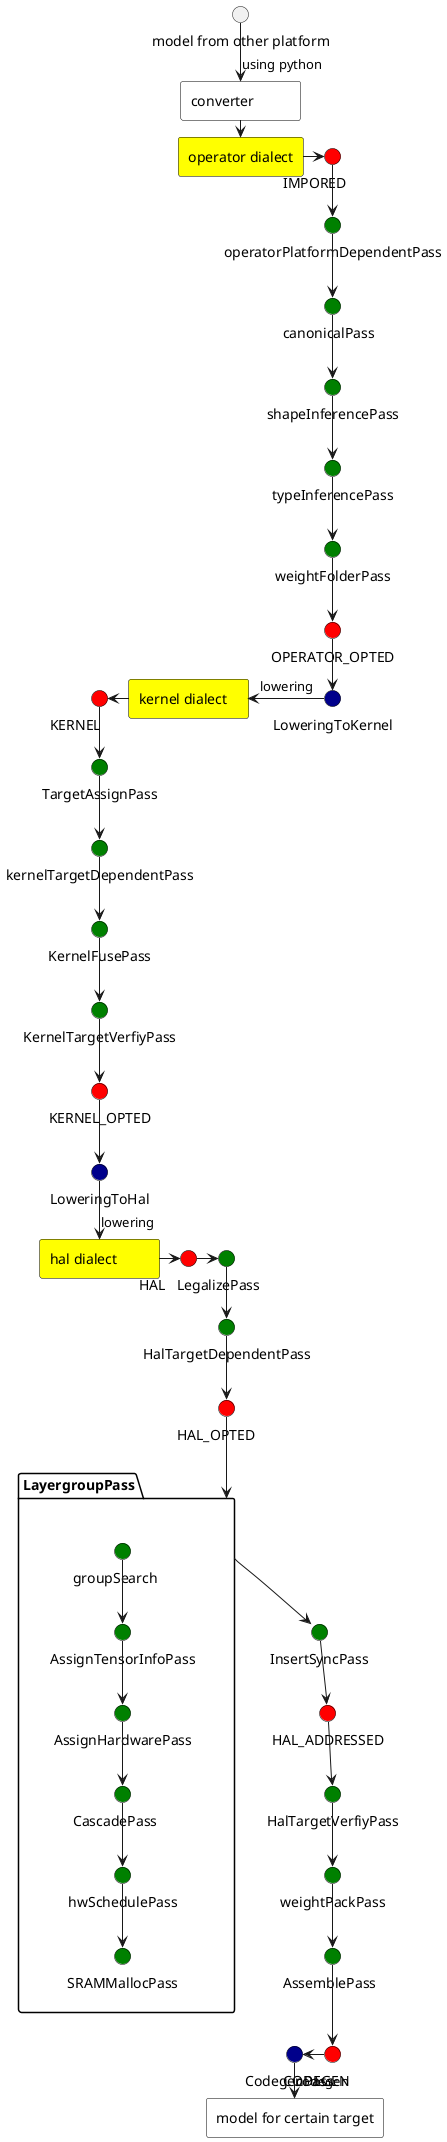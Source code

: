 @startuml
!define RECTANGLE class

skinparam stereotypeDisplay none

hide stereotype
skinparam minClassWidth 100
skinparam nodesep 20
skinparam ranksep 5
'skinparam packageStyle rectangle
'skinparam linetype ortho
'skinparam arrowThickness 1


skinparam rectangle {
    BackgroundColor White
    BorderColor Black
}

skinparam rectangle<<dialect>> {
    BackgroundColor Yellow
    BorderColor Black
    FontColor Black
}

skinparam interface<<compilephase>> {
    BackgroundColor Red
    BorderColor Black
    FontColor Black
}

skinparam interface<<pass>> {
    BackgroundColor Green
    BorderColor Black
    FontColor Black
}

skinparam interface<<conversion>> {
    BackgroundColor DarkBlue
    BorderColor Black
    FontColor Black
}

package "LayergroupPass" {
    () "groupSearch" <<pass>>
    () "CascadePass" <<pass>>
    () "hwSchedulePass" <<pass>>
    () "SRAMMallocPass" <<pass>>
    () "AssignHardwarePass" <<pass>>
    () "AssignTensorInfoPass" <<pass>>

    groupSearch --> AssignTensorInfoPass
    AssignTensorInfoPass --> AssignHardwarePass
    AssignHardwarePass --> CascadePass
    CascadePass --> hwSchedulePass
    hwSchedulePass --> SRAMMallocPass
}

rectangle "operator dialect" as operator <<dialect>>
rectangle "kernel dialect" as kernel <<dialect>>
rectangle "hal dialect" as hal <<dialect>>
rectangle "converter" as converter
rectangle "model for certain target" as model_for_certain_target

() "model from other platform" as model_from_other_platform
() "IMPORED" as IMPORTED <<compilephase>>
() "OPERATOR_OPTED" as OPERATOR_OPTSED <<compilephase>>
() "KERNEL" as KERNEL <<compilephase>>
() "KERNEL_OPTED" as KERNEL_OPTED <<compilephase>>
() "HAL" as HAL <<compilephase>>
() "HAL_OPTED" as HAL_OPTED <<compilephase>>
() "HAL_ADDRESSED" as HAL_ADDRESSED <<compilephase>>
() "CODEGEN" as CODEGEN <<compilephase>>

() "operatorPlatformDependentPass" as operatorPlatformDependentPass <<pass>>
() "canonicalPass" as canonicalPass <<pass>>
() "shapeInferencePass" as shapeInferencePass <<pass>>
() "typeInferencePass" as typeInferencePass <<pass>>
() "weightFolderPass" as weightFolderPass <<pass>>

() "TargetAssignPass" as TargetAssignPass <<pass>>
() "kernelTargetDependentPass" as kernelTargetDependentPass <<pass>>
() "KernelFusePass" as KernelFusePass <<pass>>
() "KernelTargetVerfiyPass" as KernelTargetVerfiyPass <<pass>>

() "LegalizePass" as LegalizePass <<pass>>
() "HalTargetDependentPass" as HalTargetDependentPass <<pass>>
' () "LayergroupPass" as LayergroupPass <<pass>>
() "InsertSyncPass" as InsertSyncPass <<pass>>
() "weightPackPass" as weightPackPass <<pass>>
() "AssemblePass" as AssemblePass <<pass>>
() "HalTargetVerfiyPass" as HalTargetVerfiyPass <<pass>>
() "LoweringToKernel" as LoweringToKernel <<conversion>>
() "LoweringToHal" as LoweringToHal <<conversion>>
() "CodegenPass" as CodegenPass <<conversion>>

' 连接关系

model_from_other_platform --> converter: using python
converter --> operator
operator -> IMPORTED
IMPORTED --> operatorPlatformDependentPass
operatorPlatformDependentPass --> canonicalPass
canonicalPass --> shapeInferencePass
shapeInferencePass --> typeInferencePass
typeInferencePass --> weightFolderPass
weightFolderPass --> OPERATOR_OPTSED
OPERATOR_OPTSED --> LoweringToKernel
LoweringToKernel -left-> kernel :lowering
kernel -left-> KERNEL
KERNEL -->TargetAssignPass
TargetAssignPass --> kernelTargetDependentPass
kernelTargetDependentPass --> KernelFusePass
KernelFusePass --> KernelTargetVerfiyPass
KernelTargetVerfiyPass --> KERNEL_OPTED
KERNEL_OPTED --> LoweringToHal
LoweringToHal --> hal :lowering
hal -> HAL
HAL -> LegalizePass
LegalizePass --> HalTargetDependentPass
HalTargetDependentPass --> HAL_OPTED
HAL_OPTED --> LayergroupPass
LayergroupPass --> InsertSyncPass
InsertSyncPass --> HAL_ADDRESSED
HAL_ADDRESSED --> HalTargetVerfiyPass
HalTargetVerfiyPass --> weightPackPass
weightPackPass --> AssemblePass
AssemblePass --> CODEGEN
CODEGEN -left-> CodegenPass
CodegenPass --> model_for_certain_target : codegen

@enduml
